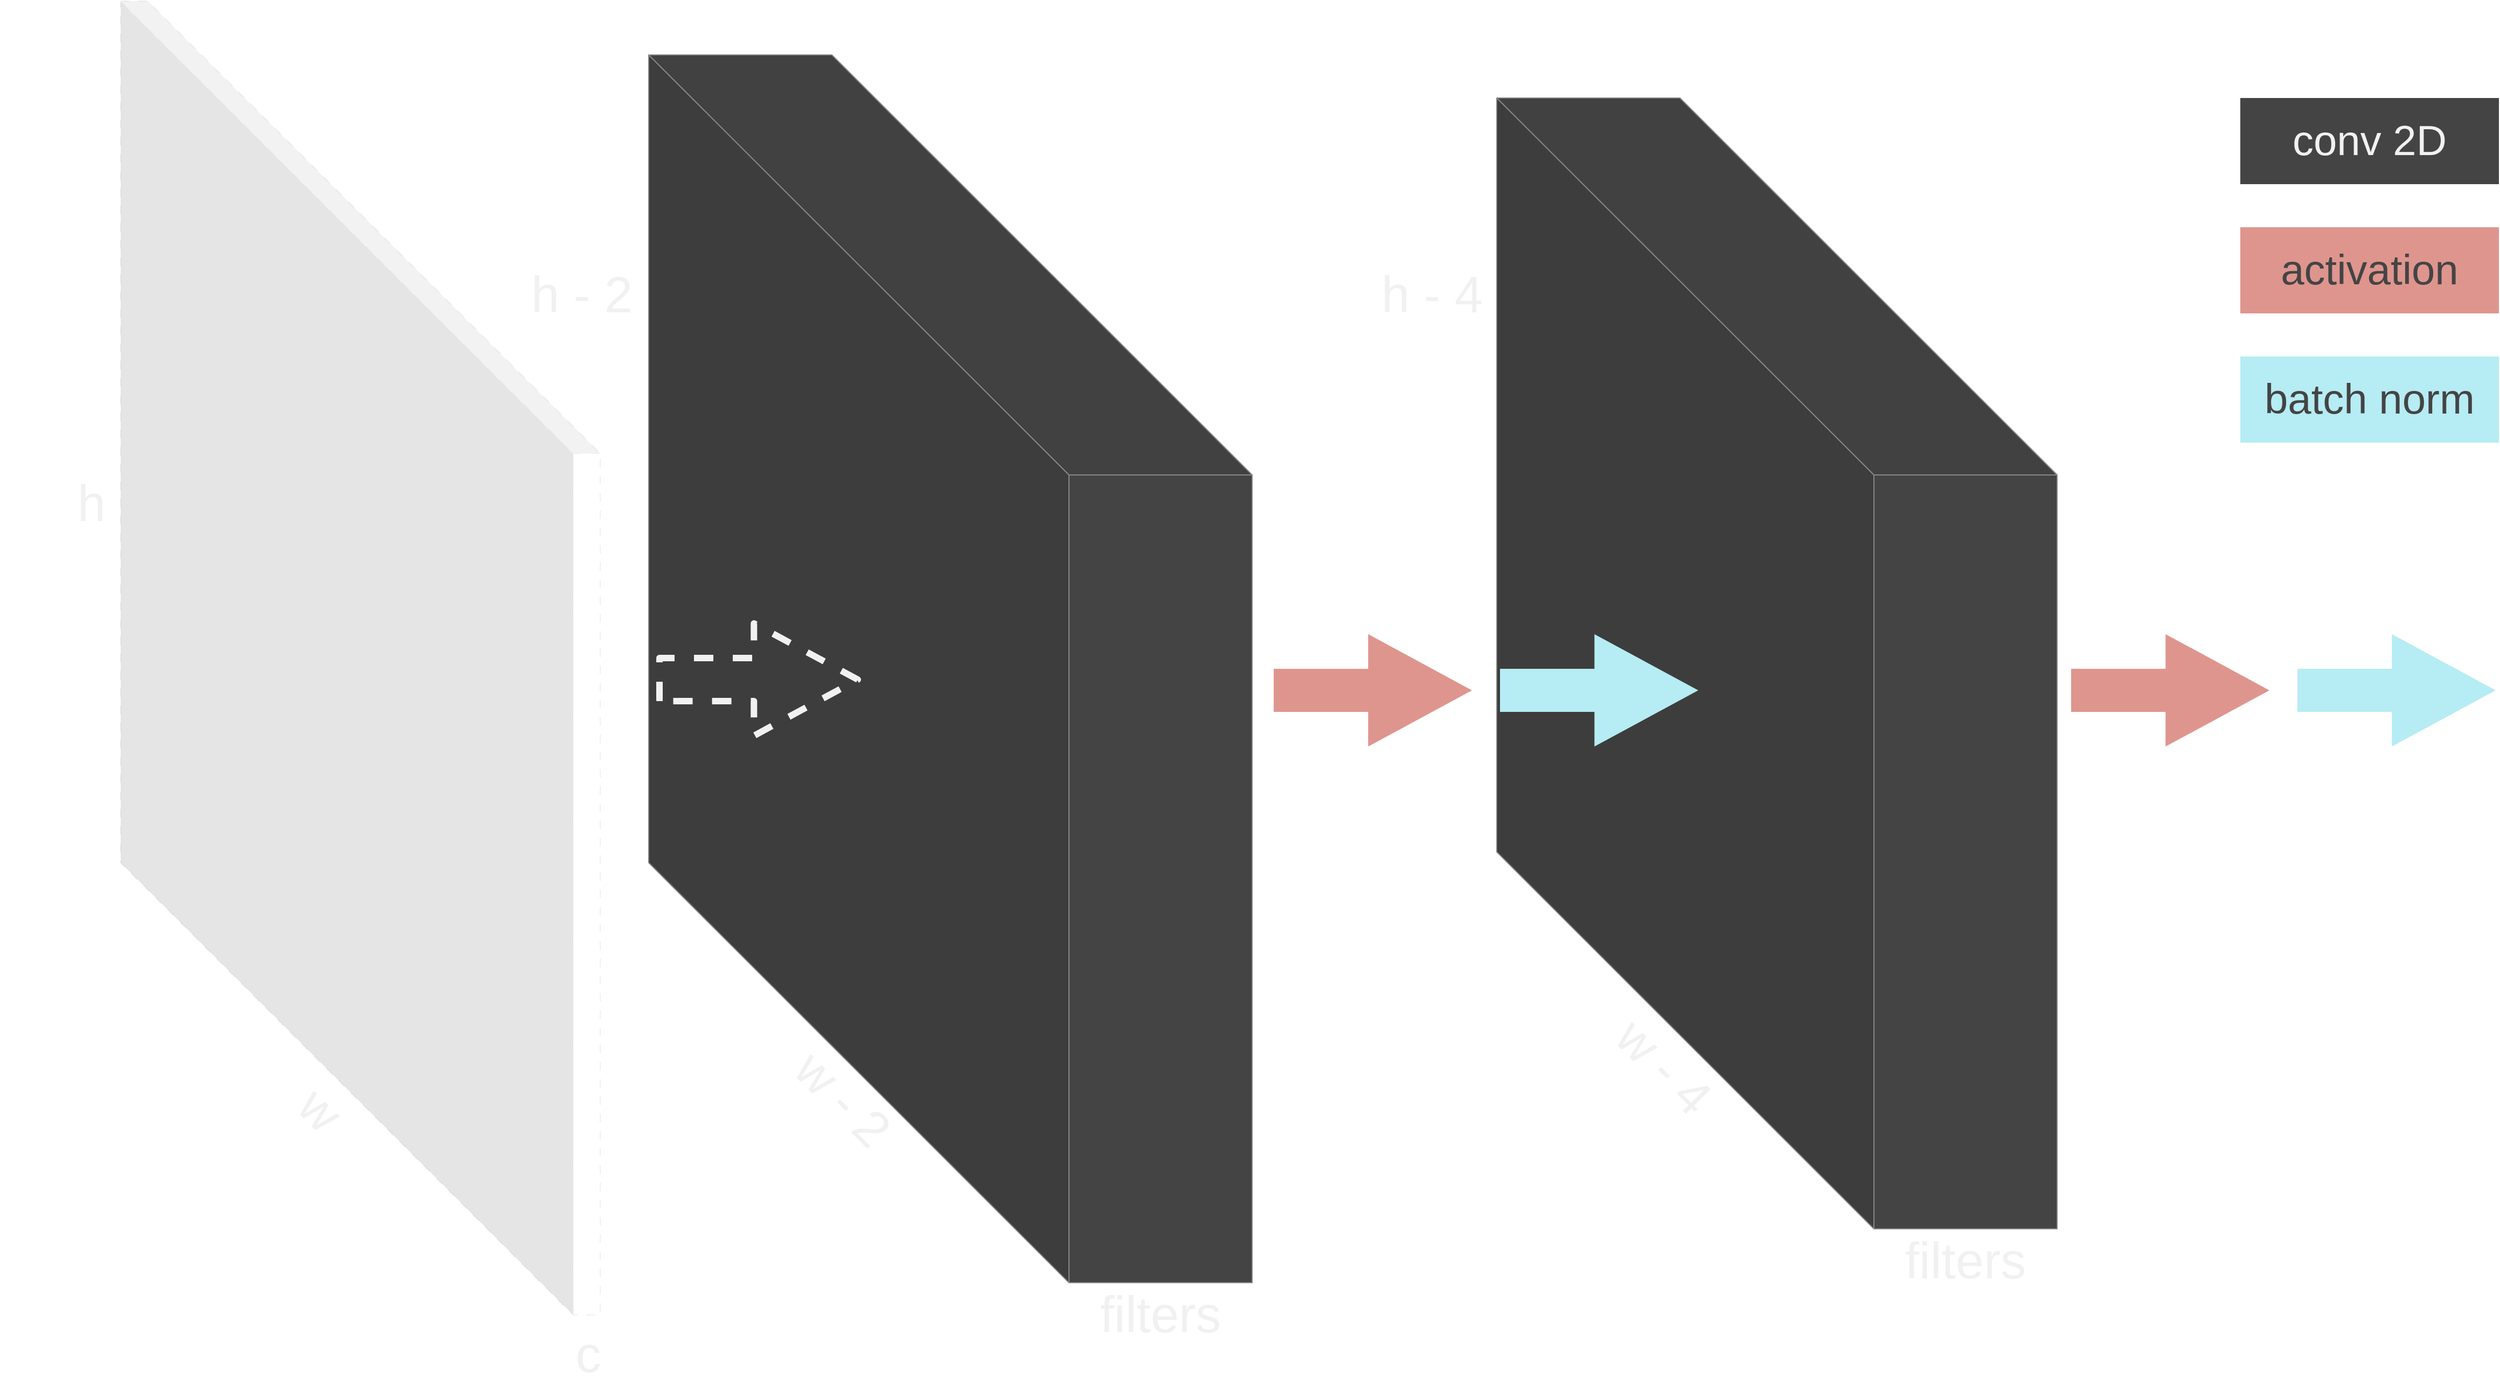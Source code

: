 <mxfile>
    <diagram id="w5CuunuuiqF-in1EyTbh" name="Page-1">
        <mxGraphModel dx="3960" dy="3006" grid="1" gridSize="10" guides="1" tooltips="1" connect="1" arrows="1" fold="1" page="1" pageScale="1" pageWidth="300" pageHeight="300" math="0" shadow="0">
            <root>
                <mxCell id="0"/>
                <mxCell id="1" parent="0"/>
                <mxCell id="44" value="" style="shape=cube;whiteSpace=wrap;html=1;boundedLbl=1;backgroundOutline=1;darkOpacity=0.05;darkOpacity2=0.1;size=350;fillColor=#444444;strokeColor=#888888;" parent="1" vertex="1">
                    <mxGeometry x="180" y="-500" width="520" height="1050" as="geometry"/>
                </mxCell>
                <mxCell id="49" value="&lt;font style=&quot;font-size: 39px;&quot;&gt;activation&lt;/font&gt;" style="text;html=1;strokeColor=none;fillColor=#DE958E;align=center;verticalAlign=middle;whiteSpace=wrap;rounded=0;fontColor=#444444;" parent="1" vertex="1">
                    <mxGeometry x="870" y="-380" width="240" height="80" as="geometry"/>
                </mxCell>
                <mxCell id="50" value="&lt;font style=&quot;font-size: 39px;&quot;&gt;batch norm&lt;/font&gt;" style="text;html=1;strokeColor=none;fillColor=#B6ECF3;align=center;verticalAlign=middle;whiteSpace=wrap;rounded=0;fontColor=#444444;" parent="1" vertex="1">
                    <mxGeometry x="870" y="-260" width="240" height="80" as="geometry"/>
                </mxCell>
                <mxCell id="48" value="&lt;font style=&quot;font-size: 39px;&quot;&gt;conv 2D&lt;/font&gt;" style="text;html=1;strokeColor=none;fillColor=#444444;align=center;verticalAlign=middle;whiteSpace=wrap;rounded=0;fontColor=#f1f1f1;" parent="1" vertex="1">
                    <mxGeometry x="870" y="-500" width="240" height="80" as="geometry"/>
                </mxCell>
                <mxCell id="100" value="&lt;font style=&quot;font-size: 47px;&quot;&gt;filters&lt;/font&gt;" style="text;html=1;strokeColor=none;fillColor=none;align=center;verticalAlign=middle;whiteSpace=wrap;rounded=0;fontColor=#f1f1f1;fontSize=47;" parent="1" vertex="1">
                    <mxGeometry x="530" y="540" width="170" height="80" as="geometry"/>
                </mxCell>
                <mxCell id="102" value="&lt;font style=&quot;font-size: 47px;&quot;&gt;h - 4&lt;br style=&quot;font-size: 47px;&quot;&gt;&lt;/font&gt;" style="text;html=1;strokeColor=none;fillColor=none;align=center;verticalAlign=middle;whiteSpace=wrap;rounded=0;rotation=0;fontColor=#f1f1f1;fontSize=47;" parent="1" vertex="1">
                    <mxGeometry x="50" y="-357" width="140" height="80" as="geometry"/>
                </mxCell>
                <mxCell id="104" value="&lt;font style=&quot;font-size: 47px;&quot;&gt;w - 4&lt;br style=&quot;font-size: 47px;&quot;&gt;&lt;/font&gt;" style="text;html=1;strokeColor=none;fillColor=none;align=center;verticalAlign=middle;whiteSpace=wrap;rounded=0;rotation=45;fontColor=#f1f1f1;fontSize=47;" parent="1" vertex="1">
                    <mxGeometry x="150" y="360" width="370" height="80" as="geometry"/>
                </mxCell>
                <mxCell id="107" value="" style="shape=flexArrow;endArrow=classic;html=1;fontSize=43;fontColor=#F0F0F0;endWidth=58.333;endSize=30.117;width=35;strokeWidth=6;fillColor=#B6ECF3;strokeColor=none;" parent="1" edge="1">
                    <mxGeometry width="50" height="50" relative="1" as="geometry">
                        <mxPoint x="180" y="50" as="sourcePoint"/>
                        <mxPoint x="370" y="50" as="targetPoint"/>
                    </mxGeometry>
                </mxCell>
                <mxCell id="40" value="" style="shape=cube;whiteSpace=wrap;html=1;boundedLbl=1;backgroundOutline=1;darkOpacity=0.05;darkOpacity2=0.1;size=390;fillColor=#444444;strokeColor=#888888;" parent="1" vertex="1">
                    <mxGeometry x="-607" y="-540" width="560" height="1140" as="geometry"/>
                </mxCell>
                <mxCell id="53" value="&lt;font style=&quot;font-size: 47px;&quot;&gt;filters&lt;/font&gt;" style="text;html=1;strokeColor=none;fillColor=none;align=center;verticalAlign=middle;whiteSpace=wrap;rounded=0;fontColor=#f1f1f1;fontSize=47;" parent="1" vertex="1">
                    <mxGeometry x="-217" y="590" width="170" height="80" as="geometry"/>
                </mxCell>
                <mxCell id="87" value="&lt;font style=&quot;font-size: 47px;&quot;&gt;w - 2&lt;/font&gt;" style="text;html=1;strokeColor=none;fillColor=none;align=center;verticalAlign=middle;whiteSpace=wrap;rounded=0;rotation=45;fontColor=#f1f1f1;fontSize=47;" parent="1" vertex="1">
                    <mxGeometry x="-612" y="390" width="370" height="80" as="geometry"/>
                </mxCell>
                <mxCell id="110" value="" style="shape=flexArrow;endArrow=classic;html=1;fontSize=43;fontColor=#F0F0F0;endWidth=58.333;endSize=30.117;width=35;strokeWidth=6;fillColor=#DE958E;strokeColor=none;" edge="1" parent="1">
                    <mxGeometry width="50" height="50" relative="1" as="geometry">
                        <mxPoint x="-30" y="50" as="sourcePoint"/>
                        <mxPoint x="160" y="50" as="targetPoint"/>
                    </mxGeometry>
                </mxCell>
                <mxCell id="111" value="" style="shape=cube;whiteSpace=wrap;html=1;boundedLbl=1;backgroundOutline=1;darkOpacity=0.05;darkOpacity2=0.1;size=420;fillColor=none;strokeColor=#f1f1f1;dashed=1;dashPattern=8 8;" vertex="1" parent="1">
                    <mxGeometry x="-1097" y="-590" width="445" height="1220" as="geometry"/>
                </mxCell>
                <mxCell id="113" value="&lt;font style=&quot;font-size: 47px;&quot;&gt;c&lt;/font&gt;" style="text;html=1;strokeColor=none;fillColor=none;align=center;verticalAlign=middle;whiteSpace=wrap;rounded=0;fontColor=#f1f1f1;fontSize=47;" vertex="1" parent="1">
                    <mxGeometry x="-748" y="627" width="170" height="80" as="geometry"/>
                </mxCell>
                <mxCell id="114" value="&lt;font style=&quot;font-size: 47px;&quot;&gt;w&lt;/font&gt;" style="text;html=1;strokeColor=none;fillColor=none;align=center;verticalAlign=middle;whiteSpace=wrap;rounded=0;rotation=45;fontColor=#f1f1f1;fontSize=47;" vertex="1" parent="1">
                    <mxGeometry x="-1097" y="400" width="370" height="80" as="geometry"/>
                </mxCell>
                <mxCell id="121" value="&lt;font style=&quot;font-size: 47px;&quot;&gt;h&lt;/font&gt;" style="text;html=1;strokeColor=none;fillColor=none;align=center;verticalAlign=middle;whiteSpace=wrap;rounded=0;fontColor=#f1f1f1;fontSize=47;" vertex="1" parent="1">
                    <mxGeometry x="-1209" y="-163" width="170" height="80" as="geometry"/>
                </mxCell>
                <mxCell id="124" value="&lt;font style=&quot;font-size: 47px;&quot;&gt;h - 2&lt;br style=&quot;font-size: 47px;&quot;&gt;&lt;/font&gt;" style="text;html=1;strokeColor=none;fillColor=none;align=center;verticalAlign=middle;whiteSpace=wrap;rounded=0;rotation=0;fontColor=#f1f1f1;fontSize=47;" vertex="1" parent="1">
                    <mxGeometry x="-739" y="-357" width="140" height="80" as="geometry"/>
                </mxCell>
                <mxCell id="125" value="" style="shape=flexArrow;endArrow=classic;html=1;fontSize=43;fontColor=#F0F0F0;endWidth=58.333;endSize=30.117;width=35;strokeWidth=6;fillColor=#B6ECF3;strokeColor=none;" edge="1" parent="1">
                    <mxGeometry width="50" height="50" relative="1" as="geometry">
                        <mxPoint x="920" y="50" as="sourcePoint"/>
                        <mxPoint x="1110" y="50" as="targetPoint"/>
                    </mxGeometry>
                </mxCell>
                <mxCell id="126" value="" style="shape=flexArrow;endArrow=classic;html=1;fontSize=43;fontColor=#F0F0F0;endWidth=58.333;endSize=30.117;width=35;strokeWidth=6;fillColor=#DE958E;strokeColor=none;" edge="1" parent="1">
                    <mxGeometry width="50" height="50" relative="1" as="geometry">
                        <mxPoint x="710" y="50" as="sourcePoint"/>
                        <mxPoint x="900" y="50" as="targetPoint"/>
                    </mxGeometry>
                </mxCell>
                <mxCell id="127" value="" style="shape=flexArrow;endArrow=classic;html=1;fontSize=43;fontColor=#F0F0F0;endWidth=58.333;endSize=30.117;width=35;strokeWidth=6;fillColor=none;strokeColor=#f1f1f1;dashed=1;" edge="1" parent="1">
                    <mxGeometry width="50" height="50" relative="1" as="geometry">
                        <mxPoint x="-600.0" y="40" as="sourcePoint"/>
                        <mxPoint x="-410" y="40" as="targetPoint"/>
                    </mxGeometry>
                </mxCell>
            </root>
        </mxGraphModel>
    </diagram>
</mxfile>
